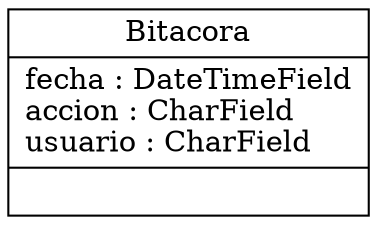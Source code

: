 digraph "classes_Bitacora" {
charset="utf-8"
rankdir=BT
"2" [shape="record", label="{Bitacora|fecha : DateTimeField\laccion : CharField\lusuario : CharField\l|}"];
}
